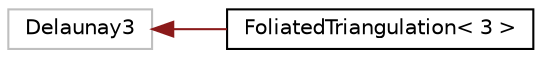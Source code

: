 digraph "Graphical Class Hierarchy"
{
 // LATEX_PDF_SIZE
  edge [fontname="Helvetica",fontsize="10",labelfontname="Helvetica",labelfontsize="10"];
  node [fontname="Helvetica",fontsize="10",shape=record];
  rankdir="LR";
  Node19 [label="Delaunay3",height=0.2,width=0.4,color="grey75", fillcolor="white", style="filled",tooltip=" "];
  Node19 -> Node0 [dir="back",color="firebrick4",fontsize="10",style="solid",fontname="Helvetica"];
  Node0 [label="FoliatedTriangulation\< 3 \>",height=0.2,width=0.4,color="black", fillcolor="white", style="filled",URL="$class_foliated_triangulation_3_013_01_4.html",tooltip="3D Triangulation"];
}
